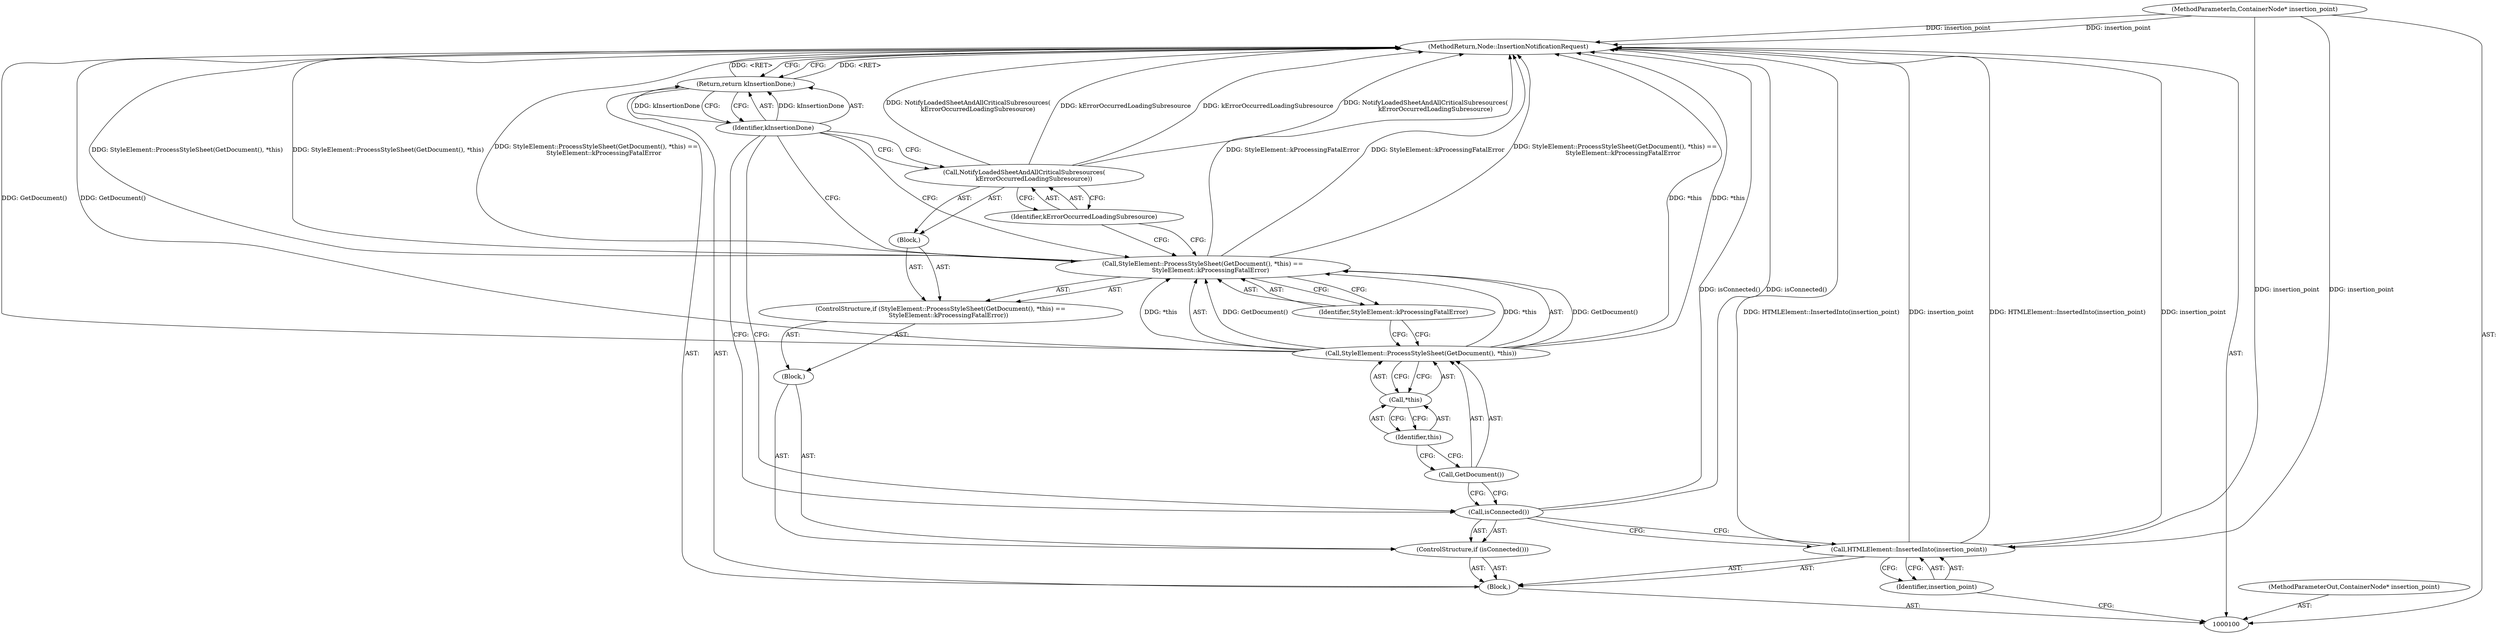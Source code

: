 digraph "0_Chrome_2bf635c28effa427a270f4fc45df84ed344f411c_0" {
"1000120" [label="(MethodReturn,Node::InsertionNotificationRequest)"];
"1000118" [label="(Return,return kInsertionDone;)"];
"1000119" [label="(Identifier,kInsertionDone)"];
"1000102" [label="(Block,)"];
"1000101" [label="(MethodParameterIn,ContainerNode* insertion_point)"];
"1000154" [label="(MethodParameterOut,ContainerNode* insertion_point)"];
"1000104" [label="(Identifier,insertion_point)"];
"1000103" [label="(Call,HTMLElement::InsertedInto(insertion_point))"];
"1000105" [label="(ControlStructure,if (isConnected()))"];
"1000107" [label="(Block,)"];
"1000106" [label="(Call,isConnected())"];
"1000108" [label="(ControlStructure,if (StyleElement::ProcessStyleSheet(GetDocument(), *this) ==\n        StyleElement::kProcessingFatalError))"];
"1000111" [label="(Call,GetDocument())"];
"1000112" [label="(Call,*this)"];
"1000113" [label="(Identifier,this)"];
"1000109" [label="(Call,StyleElement::ProcessStyleSheet(GetDocument(), *this) ==\n        StyleElement::kProcessingFatalError)"];
"1000110" [label="(Call,StyleElement::ProcessStyleSheet(GetDocument(), *this))"];
"1000115" [label="(Block,)"];
"1000114" [label="(Identifier,StyleElement::kProcessingFatalError)"];
"1000116" [label="(Call,NotifyLoadedSheetAndAllCriticalSubresources(\n          kErrorOccurredLoadingSubresource))"];
"1000117" [label="(Identifier,kErrorOccurredLoadingSubresource)"];
"1000120" -> "1000100"  [label="AST: "];
"1000120" -> "1000118"  [label="CFG: "];
"1000116" -> "1000120"  [label="DDG: kErrorOccurredLoadingSubresource"];
"1000116" -> "1000120"  [label="DDG: NotifyLoadedSheetAndAllCriticalSubresources(\n          kErrorOccurredLoadingSubresource)"];
"1000103" -> "1000120"  [label="DDG: insertion_point"];
"1000103" -> "1000120"  [label="DDG: HTMLElement::InsertedInto(insertion_point)"];
"1000109" -> "1000120"  [label="DDG: StyleElement::kProcessingFatalError"];
"1000109" -> "1000120"  [label="DDG: StyleElement::ProcessStyleSheet(GetDocument(), *this)"];
"1000109" -> "1000120"  [label="DDG: StyleElement::ProcessStyleSheet(GetDocument(), *this) ==\n        StyleElement::kProcessingFatalError"];
"1000110" -> "1000120"  [label="DDG: *this"];
"1000110" -> "1000120"  [label="DDG: GetDocument()"];
"1000101" -> "1000120"  [label="DDG: insertion_point"];
"1000106" -> "1000120"  [label="DDG: isConnected()"];
"1000118" -> "1000120"  [label="DDG: <RET>"];
"1000118" -> "1000102"  [label="AST: "];
"1000118" -> "1000119"  [label="CFG: "];
"1000119" -> "1000118"  [label="AST: "];
"1000120" -> "1000118"  [label="CFG: "];
"1000118" -> "1000120"  [label="DDG: <RET>"];
"1000119" -> "1000118"  [label="DDG: kInsertionDone"];
"1000119" -> "1000118"  [label="AST: "];
"1000119" -> "1000116"  [label="CFG: "];
"1000119" -> "1000109"  [label="CFG: "];
"1000119" -> "1000106"  [label="CFG: "];
"1000118" -> "1000119"  [label="CFG: "];
"1000119" -> "1000118"  [label="DDG: kInsertionDone"];
"1000102" -> "1000100"  [label="AST: "];
"1000103" -> "1000102"  [label="AST: "];
"1000105" -> "1000102"  [label="AST: "];
"1000118" -> "1000102"  [label="AST: "];
"1000101" -> "1000100"  [label="AST: "];
"1000101" -> "1000120"  [label="DDG: insertion_point"];
"1000101" -> "1000103"  [label="DDG: insertion_point"];
"1000154" -> "1000100"  [label="AST: "];
"1000104" -> "1000103"  [label="AST: "];
"1000104" -> "1000100"  [label="CFG: "];
"1000103" -> "1000104"  [label="CFG: "];
"1000103" -> "1000102"  [label="AST: "];
"1000103" -> "1000104"  [label="CFG: "];
"1000104" -> "1000103"  [label="AST: "];
"1000106" -> "1000103"  [label="CFG: "];
"1000103" -> "1000120"  [label="DDG: insertion_point"];
"1000103" -> "1000120"  [label="DDG: HTMLElement::InsertedInto(insertion_point)"];
"1000101" -> "1000103"  [label="DDG: insertion_point"];
"1000105" -> "1000102"  [label="AST: "];
"1000106" -> "1000105"  [label="AST: "];
"1000107" -> "1000105"  [label="AST: "];
"1000107" -> "1000105"  [label="AST: "];
"1000108" -> "1000107"  [label="AST: "];
"1000106" -> "1000105"  [label="AST: "];
"1000106" -> "1000103"  [label="CFG: "];
"1000111" -> "1000106"  [label="CFG: "];
"1000119" -> "1000106"  [label="CFG: "];
"1000106" -> "1000120"  [label="DDG: isConnected()"];
"1000108" -> "1000107"  [label="AST: "];
"1000109" -> "1000108"  [label="AST: "];
"1000115" -> "1000108"  [label="AST: "];
"1000111" -> "1000110"  [label="AST: "];
"1000111" -> "1000106"  [label="CFG: "];
"1000113" -> "1000111"  [label="CFG: "];
"1000112" -> "1000110"  [label="AST: "];
"1000112" -> "1000113"  [label="CFG: "];
"1000113" -> "1000112"  [label="AST: "];
"1000110" -> "1000112"  [label="CFG: "];
"1000113" -> "1000112"  [label="AST: "];
"1000113" -> "1000111"  [label="CFG: "];
"1000112" -> "1000113"  [label="CFG: "];
"1000109" -> "1000108"  [label="AST: "];
"1000109" -> "1000114"  [label="CFG: "];
"1000110" -> "1000109"  [label="AST: "];
"1000114" -> "1000109"  [label="AST: "];
"1000117" -> "1000109"  [label="CFG: "];
"1000119" -> "1000109"  [label="CFG: "];
"1000109" -> "1000120"  [label="DDG: StyleElement::kProcessingFatalError"];
"1000109" -> "1000120"  [label="DDG: StyleElement::ProcessStyleSheet(GetDocument(), *this)"];
"1000109" -> "1000120"  [label="DDG: StyleElement::ProcessStyleSheet(GetDocument(), *this) ==\n        StyleElement::kProcessingFatalError"];
"1000110" -> "1000109"  [label="DDG: GetDocument()"];
"1000110" -> "1000109"  [label="DDG: *this"];
"1000110" -> "1000109"  [label="AST: "];
"1000110" -> "1000112"  [label="CFG: "];
"1000111" -> "1000110"  [label="AST: "];
"1000112" -> "1000110"  [label="AST: "];
"1000114" -> "1000110"  [label="CFG: "];
"1000110" -> "1000120"  [label="DDG: *this"];
"1000110" -> "1000120"  [label="DDG: GetDocument()"];
"1000110" -> "1000109"  [label="DDG: GetDocument()"];
"1000110" -> "1000109"  [label="DDG: *this"];
"1000115" -> "1000108"  [label="AST: "];
"1000116" -> "1000115"  [label="AST: "];
"1000114" -> "1000109"  [label="AST: "];
"1000114" -> "1000110"  [label="CFG: "];
"1000109" -> "1000114"  [label="CFG: "];
"1000116" -> "1000115"  [label="AST: "];
"1000116" -> "1000117"  [label="CFG: "];
"1000117" -> "1000116"  [label="AST: "];
"1000119" -> "1000116"  [label="CFG: "];
"1000116" -> "1000120"  [label="DDG: kErrorOccurredLoadingSubresource"];
"1000116" -> "1000120"  [label="DDG: NotifyLoadedSheetAndAllCriticalSubresources(\n          kErrorOccurredLoadingSubresource)"];
"1000117" -> "1000116"  [label="AST: "];
"1000117" -> "1000109"  [label="CFG: "];
"1000116" -> "1000117"  [label="CFG: "];
}
